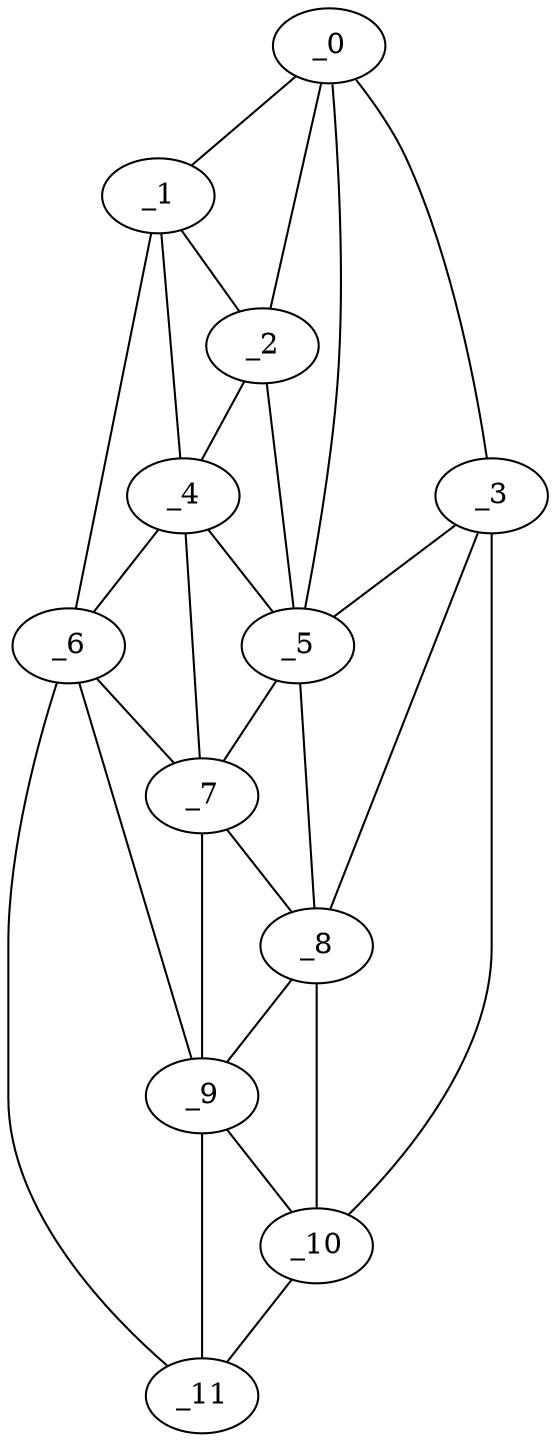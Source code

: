 graph "obj85__45.gxl" {
	_0	 [x=4,
		y=67];
	_1	 [x=38,
		y=32];
	_0 -- _1	 [valence=1];
	_2	 [x=39,
		y=41];
	_0 -- _2	 [valence=2];
	_3	 [x=67,
		y=103];
	_0 -- _3	 [valence=1];
	_5	 [x=73,
		y=70];
	_0 -- _5	 [valence=1];
	_1 -- _2	 [valence=2];
	_4	 [x=70,
		y=56];
	_1 -- _4	 [valence=2];
	_6	 [x=94,
		y=31];
	_1 -- _6	 [valence=1];
	_2 -- _4	 [valence=2];
	_2 -- _5	 [valence=2];
	_3 -- _5	 [valence=2];
	_8	 [x=98,
		y=70];
	_3 -- _8	 [valence=2];
	_10	 [x=125,
		y=81];
	_3 -- _10	 [valence=1];
	_4 -- _5	 [valence=2];
	_4 -- _6	 [valence=2];
	_7	 [x=98,
		y=63];
	_4 -- _7	 [valence=1];
	_5 -- _7	 [valence=1];
	_5 -- _8	 [valence=2];
	_6 -- _7	 [valence=2];
	_9	 [x=114,
		y=67];
	_6 -- _9	 [valence=2];
	_11	 [x=126,
		y=73];
	_6 -- _11	 [valence=1];
	_7 -- _8	 [valence=1];
	_7 -- _9	 [valence=2];
	_8 -- _9	 [valence=2];
	_8 -- _10	 [valence=2];
	_9 -- _10	 [valence=1];
	_9 -- _11	 [valence=2];
	_10 -- _11	 [valence=1];
}
